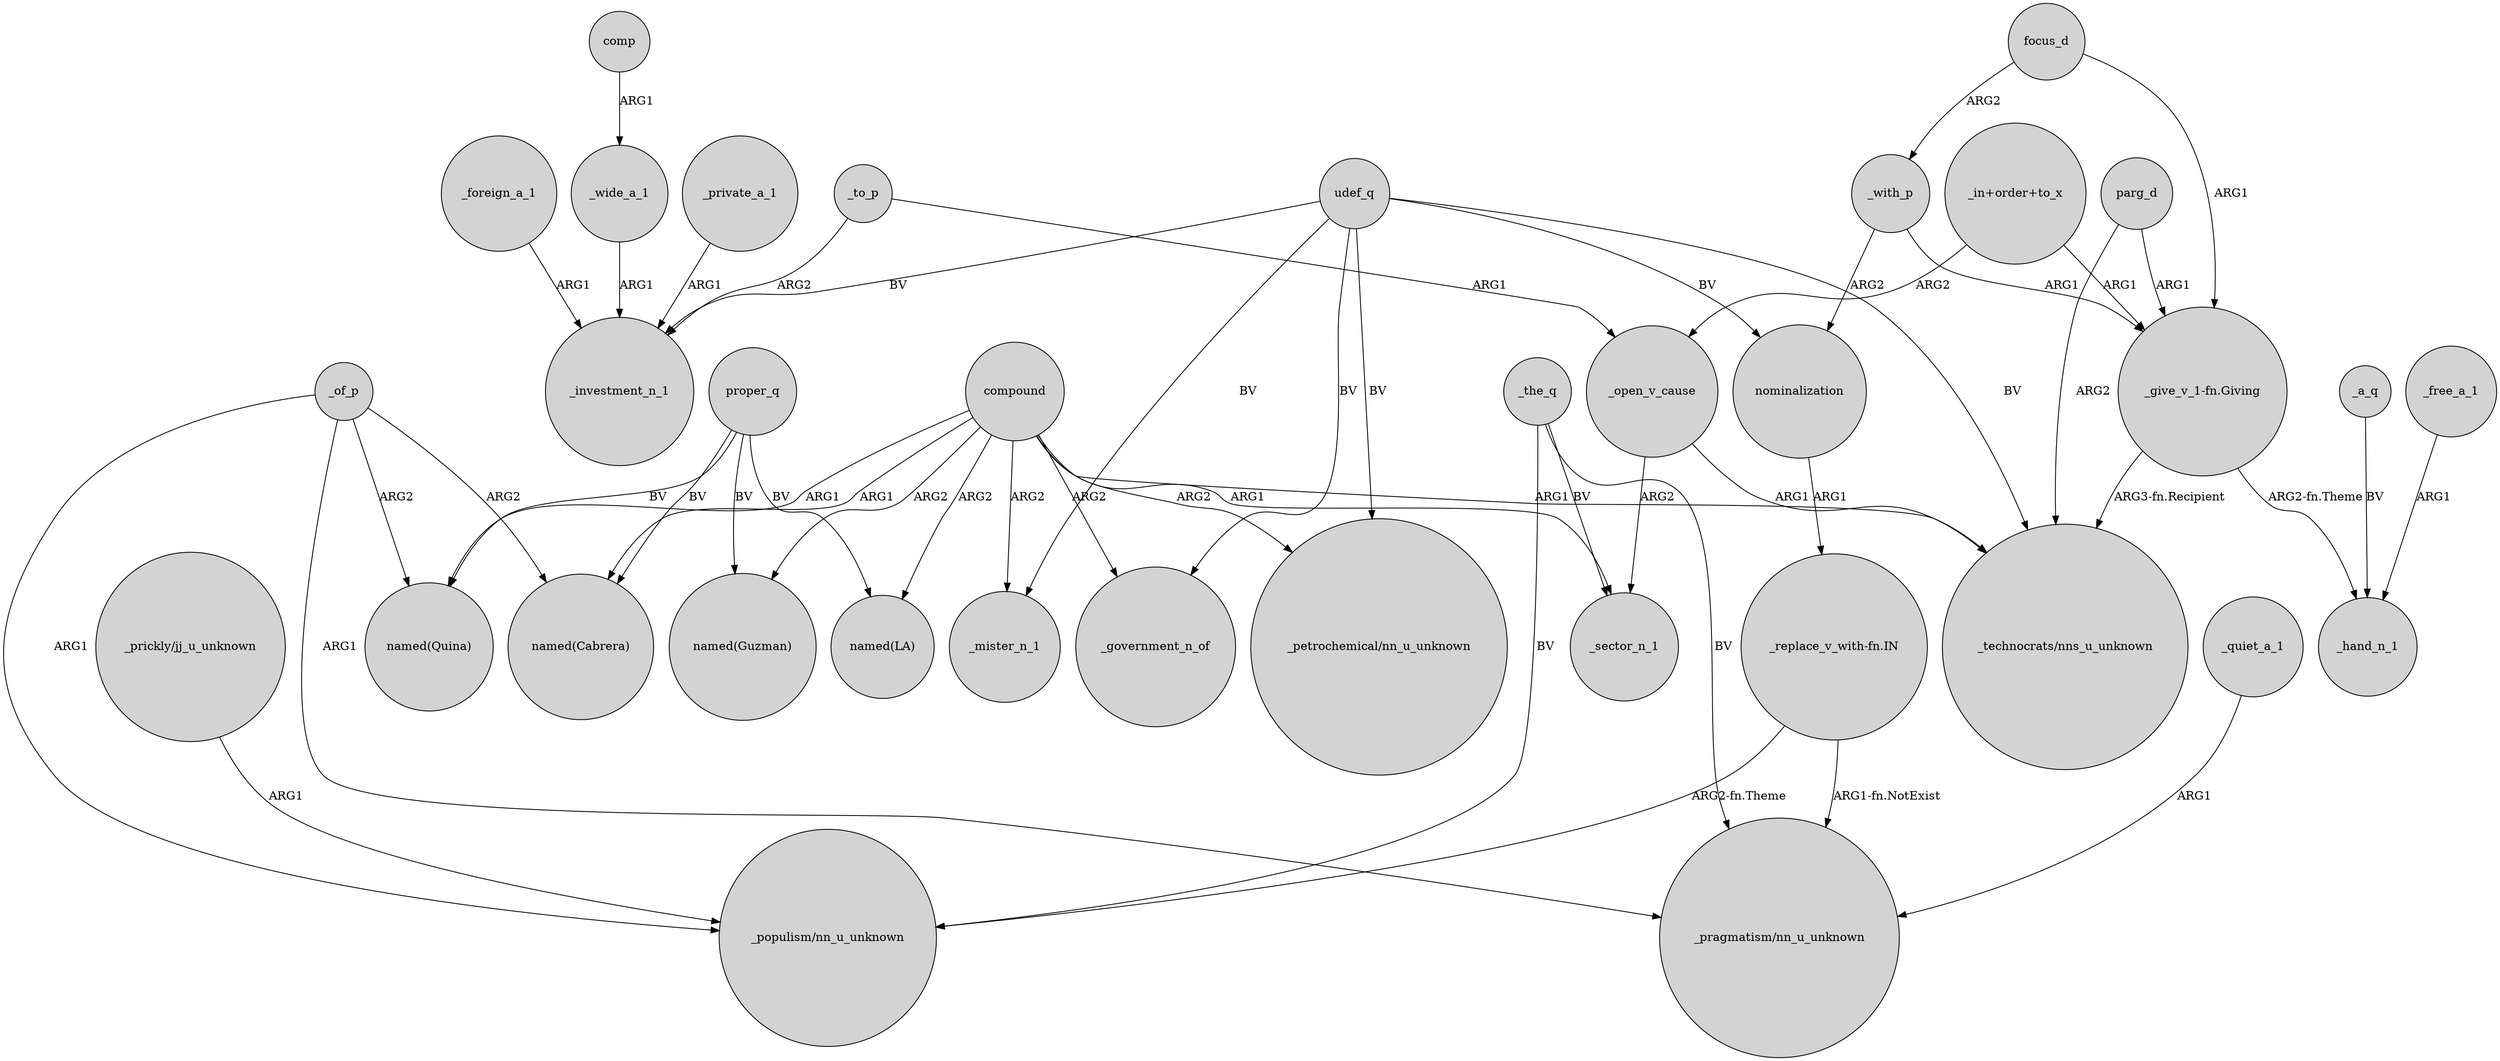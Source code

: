 digraph {
	node [shape=circle style=filled]
	proper_q -> "named(Quina)" [label=BV]
	_with_p -> "_give_v_1-fn.Giving" [label=ARG1]
	_the_q -> _sector_n_1 [label=BV]
	_private_a_1 -> _investment_n_1 [label=ARG1]
	proper_q -> "named(LA)" [label=BV]
	_open_v_cause -> _sector_n_1 [label=ARG2]
	"_prickly/jj_u_unknown" -> "_populism/nn_u_unknown" [label=ARG1]
	compound -> "named(LA)" [label=ARG2]
	proper_q -> "named(Guzman)" [label=BV]
	_with_p -> nominalization [label=ARG2]
	compound -> _government_n_of [label=ARG2]
	udef_q -> _government_n_of [label=BV]
	_open_v_cause -> "_technocrats/nns_u_unknown" [label=ARG1]
	compound -> _sector_n_1 [label=ARG1]
	_quiet_a_1 -> "_pragmatism/nn_u_unknown" [label=ARG1]
	_to_p -> _investment_n_1 [label=ARG2]
	compound -> _mister_n_1 [label=ARG2]
	_the_q -> "_pragmatism/nn_u_unknown" [label=BV]
	_of_p -> "_pragmatism/nn_u_unknown" [label=ARG1]
	udef_q -> _mister_n_1 [label=BV]
	focus_d -> _with_p [label=ARG2]
	"_give_v_1-fn.Giving" -> _hand_n_1 [label="ARG2-fn.Theme"]
	udef_q -> "_petrochemical/nn_u_unknown" [label=BV]
	"_in+order+to_x" -> _open_v_cause [label=ARG2]
	compound -> "_petrochemical/nn_u_unknown" [label=ARG2]
	compound -> "named(Guzman)" [label=ARG2]
	_of_p -> "named(Quina)" [label=ARG2]
	focus_d -> "_give_v_1-fn.Giving" [label=ARG1]
	_of_p -> "_populism/nn_u_unknown" [label=ARG1]
	_free_a_1 -> _hand_n_1 [label=ARG1]
	compound -> "named(Cabrera)" [label=ARG1]
	"_replace_v_with-fn.IN" -> "_pragmatism/nn_u_unknown" [label="ARG1-fn.NotExist"]
	"_replace_v_with-fn.IN" -> "_populism/nn_u_unknown" [label="ARG2-fn.Theme"]
	udef_q -> nominalization [label=BV]
	"_give_v_1-fn.Giving" -> "_technocrats/nns_u_unknown" [label="ARG3-fn.Recipient"]
	_a_q -> _hand_n_1 [label=BV]
	"_in+order+to_x" -> "_give_v_1-fn.Giving" [label=ARG1]
	_foreign_a_1 -> _investment_n_1 [label=ARG1]
	comp -> _wide_a_1 [label=ARG1]
	parg_d -> "_technocrats/nns_u_unknown" [label=ARG2]
	udef_q -> _investment_n_1 [label=BV]
	udef_q -> "_technocrats/nns_u_unknown" [label=BV]
	compound -> "_technocrats/nns_u_unknown" [label=ARG1]
	_of_p -> "named(Cabrera)" [label=ARG2]
	_wide_a_1 -> _investment_n_1 [label=ARG1]
	_the_q -> "_populism/nn_u_unknown" [label=BV]
	_to_p -> _open_v_cause [label=ARG1]
	nominalization -> "_replace_v_with-fn.IN" [label=ARG1]
	proper_q -> "named(Cabrera)" [label=BV]
	parg_d -> "_give_v_1-fn.Giving" [label=ARG1]
	compound -> "named(Quina)" [label=ARG1]
}
